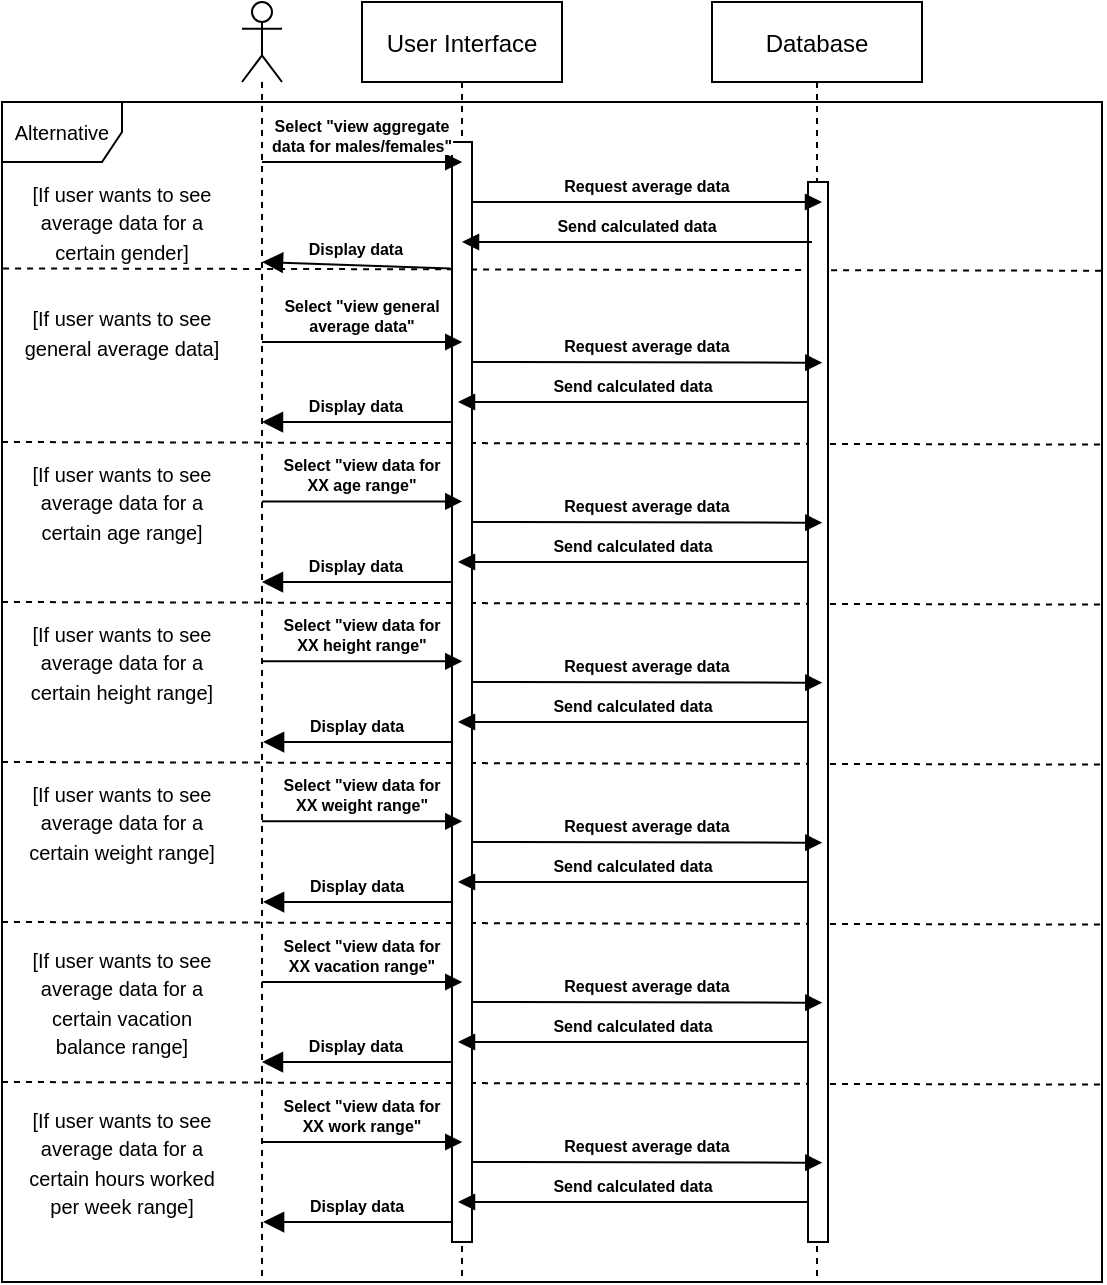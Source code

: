 <mxfile version="19.0.2" type="device"><diagram id="kgpKYQtTHZ0yAKxKKP6v" name="Page-1"><mxGraphModel dx="949" dy="520" grid="1" gridSize="10" guides="1" tooltips="1" connect="1" arrows="1" fold="1" page="1" pageScale="1" pageWidth="850" pageHeight="1100" math="0" shadow="0"><root><mxCell id="0"/><mxCell id="1" parent="0"/><mxCell id="325hZ9dpZfe_vwa-xg78-40" value="" style="endArrow=none;dashed=1;html=1;rounded=0;fontSize=10;exitX=0.001;exitY=0.141;exitDx=0;exitDy=0;exitPerimeter=0;entryX=1;entryY=0.143;entryDx=0;entryDy=0;entryPerimeter=0;" edge="1" parent="1"><mxGeometry width="50" height="50" relative="1" as="geometry"><mxPoint x="20" y="580" as="sourcePoint"/><mxPoint x="569.45" y="581.28" as="targetPoint"/></mxGeometry></mxCell><mxCell id="c9UtwbVZ31swF0DMiDn8-2" value="&lt;font style=&quot;font-size: 10px;&quot;&gt;Alternative&lt;/font&gt;" style="shape=umlFrame;whiteSpace=wrap;html=1;" parent="1" vertex="1"><mxGeometry x="20" y="90" width="550" height="590" as="geometry"/></mxCell><mxCell id="325hZ9dpZfe_vwa-xg78-39" value="" style="endArrow=none;dashed=1;html=1;rounded=0;fontSize=10;exitX=0.001;exitY=0.141;exitDx=0;exitDy=0;exitPerimeter=0;entryX=1;entryY=0.143;entryDx=0;entryDy=0;entryPerimeter=0;" edge="1" parent="1"><mxGeometry width="50" height="50" relative="1" as="geometry"><mxPoint x="20" y="500" as="sourcePoint"/><mxPoint x="569.45" y="501.28" as="targetPoint"/></mxGeometry></mxCell><mxCell id="325hZ9dpZfe_vwa-xg78-29" value="" style="endArrow=none;dashed=1;html=1;rounded=0;fontSize=10;exitX=0.001;exitY=0.141;exitDx=0;exitDy=0;exitPerimeter=0;entryX=1;entryY=0.143;entryDx=0;entryDy=0;entryPerimeter=0;" edge="1" parent="1"><mxGeometry width="50" height="50" relative="1" as="geometry"><mxPoint x="20" y="260" as="sourcePoint"/><mxPoint x="569.45" y="261.28" as="targetPoint"/></mxGeometry></mxCell><mxCell id="325hZ9dpZfe_vwa-xg78-6" value="" style="endArrow=none;dashed=1;html=1;rounded=0;fontSize=10;exitX=0.001;exitY=0.141;exitDx=0;exitDy=0;exitPerimeter=0;entryX=1;entryY=0.143;entryDx=0;entryDy=0;entryPerimeter=0;" edge="1" parent="1" source="c9UtwbVZ31swF0DMiDn8-2" target="c9UtwbVZ31swF0DMiDn8-2"><mxGeometry width="50" height="50" relative="1" as="geometry"><mxPoint x="210" y="330" as="sourcePoint"/><mxPoint x="260" y="280" as="targetPoint"/></mxGeometry></mxCell><mxCell id="325hZ9dpZfe_vwa-xg78-28" value="" style="endArrow=none;dashed=1;html=1;rounded=0;fontSize=10;exitX=0.001;exitY=0.141;exitDx=0;exitDy=0;exitPerimeter=0;entryX=1;entryY=0.143;entryDx=0;entryDy=0;entryPerimeter=0;" edge="1" parent="1"><mxGeometry width="50" height="50" relative="1" as="geometry"><mxPoint x="20" y="420" as="sourcePoint"/><mxPoint x="569.45" y="421.28" as="targetPoint"/></mxGeometry></mxCell><mxCell id="325hZ9dpZfe_vwa-xg78-23" value="" style="endArrow=none;dashed=1;html=1;rounded=0;fontSize=10;exitX=0.001;exitY=0.141;exitDx=0;exitDy=0;exitPerimeter=0;entryX=1;entryY=0.143;entryDx=0;entryDy=0;entryPerimeter=0;" edge="1" parent="1"><mxGeometry width="50" height="50" relative="1" as="geometry"><mxPoint x="20" y="340" as="sourcePoint"/><mxPoint x="569.45" y="341.28" as="targetPoint"/></mxGeometry></mxCell><mxCell id="3nuBFxr9cyL0pnOWT2aG-5" value="Database" style="shape=umlLifeline;perimeter=lifelinePerimeter;container=0;collapsible=0;recursiveResize=0;rounded=0;shadow=0;strokeWidth=1;" parent="1" vertex="1"><mxGeometry x="375" y="40" width="105" height="640" as="geometry"/></mxCell><mxCell id="c9UtwbVZ31swF0DMiDn8-27" value="" style="html=1;points=[];perimeter=orthogonalPerimeter;fontSize=10;" parent="1" vertex="1"><mxGeometry x="423" y="130" width="10" height="530" as="geometry"/></mxCell><mxCell id="3nuBFxr9cyL0pnOWT2aG-1" value="User Interface" style="shape=umlLifeline;perimeter=lifelinePerimeter;container=1;collapsible=0;recursiveResize=0;rounded=0;shadow=0;strokeWidth=1;" parent="1" vertex="1"><mxGeometry x="200" y="40" width="100" height="640" as="geometry"/></mxCell><mxCell id="c9UtwbVZ31swF0DMiDn8-25" value="" style="html=1;points=[];perimeter=orthogonalPerimeter;fontSize=10;" parent="3nuBFxr9cyL0pnOWT2aG-1" vertex="1"><mxGeometry x="45" y="70" width="10" height="550" as="geometry"/></mxCell><mxCell id="c9UtwbVZ31swF0DMiDn8-16" value="Select &quot;view aggregate &#10;data for males/females&quot;" style="verticalAlign=bottom;startArrow=none;endArrow=block;startSize=8;shadow=0;strokeWidth=1;startFill=0;entryX=0.5;entryY=0.229;entryDx=0;entryDy=0;entryPerimeter=0;fontSize=8;fontStyle=1" parent="3nuBFxr9cyL0pnOWT2aG-1" edge="1"><mxGeometry relative="1" as="geometry"><mxPoint x="-49.995" y="80" as="sourcePoint"/><mxPoint x="50.13" y="80" as="targetPoint"/></mxGeometry></mxCell><mxCell id="325hZ9dpZfe_vwa-xg78-1" value="Send calculated data" style="verticalAlign=bottom;endArrow=block;shadow=0;strokeWidth=1;fontSize=8;fontStyle=1" edge="1" parent="3nuBFxr9cyL0pnOWT2aG-1"><mxGeometry relative="1" as="geometry"><mxPoint x="225" y="120" as="sourcePoint"/><mxPoint x="50" y="120" as="targetPoint"/></mxGeometry></mxCell><mxCell id="325hZ9dpZfe_vwa-xg78-13" value="Request average data" style="verticalAlign=bottom;endArrow=block;shadow=0;strokeWidth=1;fontSize=8;fontStyle=1;exitX=0.985;exitY=0.129;exitDx=0;exitDy=0;exitPerimeter=0;" edge="1" parent="3nuBFxr9cyL0pnOWT2aG-1"><mxGeometry relative="1" as="geometry"><mxPoint x="55.0" y="180.0" as="sourcePoint"/><mxPoint x="230.15" y="180.33" as="targetPoint"/></mxGeometry></mxCell><mxCell id="325hZ9dpZfe_vwa-xg78-19" value="Request average data" style="verticalAlign=bottom;endArrow=block;shadow=0;strokeWidth=1;fontSize=8;fontStyle=1;exitX=0.985;exitY=0.129;exitDx=0;exitDy=0;exitPerimeter=0;" edge="1" parent="3nuBFxr9cyL0pnOWT2aG-1"><mxGeometry relative="1" as="geometry"><mxPoint x="55" y="260.0" as="sourcePoint"/><mxPoint x="230.15" y="260.33" as="targetPoint"/></mxGeometry></mxCell><mxCell id="325hZ9dpZfe_vwa-xg78-25" value="Request average data" style="verticalAlign=bottom;endArrow=block;shadow=0;strokeWidth=1;fontSize=8;fontStyle=1;exitX=0.985;exitY=0.129;exitDx=0;exitDy=0;exitPerimeter=0;" edge="1" parent="3nuBFxr9cyL0pnOWT2aG-1"><mxGeometry relative="1" as="geometry"><mxPoint x="55" y="340" as="sourcePoint"/><mxPoint x="230.15" y="340.33" as="targetPoint"/></mxGeometry></mxCell><mxCell id="325hZ9dpZfe_vwa-xg78-27" value="Display data" style="verticalAlign=bottom;startArrow=block;endArrow=none;startSize=8;shadow=0;strokeWidth=1;startFill=1;fontSize=8;fontStyle=1;endFill=0;entryX=-0.054;entryY=0.261;entryDx=0;entryDy=0;entryPerimeter=0;" edge="1" parent="3nuBFxr9cyL0pnOWT2aG-1"><mxGeometry relative="1" as="geometry"><mxPoint x="-49.455" y="370" as="sourcePoint"/><mxPoint x="45.0" y="370.03" as="targetPoint"/></mxGeometry></mxCell><mxCell id="325hZ9dpZfe_vwa-xg78-31" value="Request average data" style="verticalAlign=bottom;endArrow=block;shadow=0;strokeWidth=1;fontSize=8;fontStyle=1;exitX=0.985;exitY=0.129;exitDx=0;exitDy=0;exitPerimeter=0;" edge="1" parent="3nuBFxr9cyL0pnOWT2aG-1"><mxGeometry relative="1" as="geometry"><mxPoint x="55" y="420" as="sourcePoint"/><mxPoint x="230.15" y="420.33" as="targetPoint"/></mxGeometry></mxCell><mxCell id="325hZ9dpZfe_vwa-xg78-33" value="Display data" style="verticalAlign=bottom;startArrow=block;endArrow=none;startSize=8;shadow=0;strokeWidth=1;startFill=1;fontSize=8;fontStyle=1;endFill=0;entryX=-0.054;entryY=0.261;entryDx=0;entryDy=0;entryPerimeter=0;" edge="1" parent="3nuBFxr9cyL0pnOWT2aG-1"><mxGeometry relative="1" as="geometry"><mxPoint x="-49.455" y="450.0" as="sourcePoint"/><mxPoint x="45" y="450.03" as="targetPoint"/></mxGeometry></mxCell><mxCell id="325hZ9dpZfe_vwa-xg78-36" value="Request average data" style="verticalAlign=bottom;endArrow=block;shadow=0;strokeWidth=1;fontSize=8;fontStyle=1;exitX=0.985;exitY=0.129;exitDx=0;exitDy=0;exitPerimeter=0;" edge="1" parent="3nuBFxr9cyL0pnOWT2aG-1"><mxGeometry relative="1" as="geometry"><mxPoint x="55" y="500.0" as="sourcePoint"/><mxPoint x="230.15" y="500.33" as="targetPoint"/></mxGeometry></mxCell><mxCell id="325hZ9dpZfe_vwa-xg78-42" value="Request average data" style="verticalAlign=bottom;endArrow=block;shadow=0;strokeWidth=1;fontSize=8;fontStyle=1;exitX=0.985;exitY=0.129;exitDx=0;exitDy=0;exitPerimeter=0;" edge="1" parent="3nuBFxr9cyL0pnOWT2aG-1"><mxGeometry relative="1" as="geometry"><mxPoint x="55" y="580.0" as="sourcePoint"/><mxPoint x="230.15" y="580.33" as="targetPoint"/></mxGeometry></mxCell><mxCell id="325hZ9dpZfe_vwa-xg78-44" value="Display data" style="verticalAlign=bottom;startArrow=block;endArrow=none;startSize=8;shadow=0;strokeWidth=1;startFill=1;fontSize=8;fontStyle=1;endFill=0;entryX=-0.054;entryY=0.261;entryDx=0;entryDy=0;entryPerimeter=0;" edge="1" parent="3nuBFxr9cyL0pnOWT2aG-1"><mxGeometry relative="1" as="geometry"><mxPoint x="-49.455" y="610.0" as="sourcePoint"/><mxPoint x="45.0" y="610.03" as="targetPoint"/></mxGeometry></mxCell><mxCell id="c9UtwbVZ31swF0DMiDn8-4" value="&lt;font style=&quot;font-size: 10px;&quot;&gt;[If user wants to see average data for a certain gender]&lt;/font&gt;" style="text;html=1;strokeColor=none;fillColor=none;align=center;verticalAlign=middle;whiteSpace=wrap;rounded=0;" parent="1" vertex="1"><mxGeometry x="30" y="130" width="100" height="40" as="geometry"/></mxCell><mxCell id="c9UtwbVZ31swF0DMiDn8-5" value="" style="shape=umlLifeline;participant=umlActor;perimeter=lifelinePerimeter;whiteSpace=wrap;html=1;container=1;collapsible=0;recursiveResize=0;verticalAlign=top;spacingTop=36;outlineConnect=0;" parent="1" vertex="1"><mxGeometry x="140" y="40" width="20" height="640" as="geometry"/></mxCell><mxCell id="c9UtwbVZ31swF0DMiDn8-7" value="Request average data" style="verticalAlign=bottom;endArrow=block;shadow=0;strokeWidth=1;fontSize=8;fontStyle=1;" parent="1" source="c9UtwbVZ31swF0DMiDn8-25" edge="1"><mxGeometry relative="1" as="geometry"><mxPoint x="260" y="140" as="sourcePoint"/><mxPoint x="430" y="140" as="targetPoint"/><Array as="points"><mxPoint x="260" y="140"/></Array></mxGeometry></mxCell><mxCell id="325hZ9dpZfe_vwa-xg78-4" value="Display data" style="verticalAlign=bottom;startArrow=block;endArrow=none;startSize=8;shadow=0;strokeWidth=1;startFill=1;fontSize=8;fontStyle=1;endFill=0;entryX=-0.077;entryY=0.115;entryDx=0;entryDy=0;entryPerimeter=0;" edge="1" parent="1" target="c9UtwbVZ31swF0DMiDn8-25"><mxGeometry relative="1" as="geometry"><mxPoint x="150.005" y="170" as="sourcePoint"/><mxPoint x="240" y="170" as="targetPoint"/></mxGeometry></mxCell><mxCell id="325hZ9dpZfe_vwa-xg78-5" value="&lt;span style=&quot;font-size: 10px;&quot;&gt;[If user wants to see average data for a certain age range]&lt;/span&gt;" style="text;html=1;strokeColor=none;fillColor=none;align=center;verticalAlign=middle;whiteSpace=wrap;rounded=0;" vertex="1" parent="1"><mxGeometry x="30" y="270" width="100" height="40" as="geometry"/></mxCell><mxCell id="325hZ9dpZfe_vwa-xg78-7" value="&lt;span style=&quot;font-size: 10px;&quot;&gt;[If user wants to see average data for a certain height range]&lt;/span&gt;" style="text;html=1;strokeColor=none;fillColor=none;align=center;verticalAlign=middle;whiteSpace=wrap;rounded=0;" vertex="1" parent="1"><mxGeometry x="30" y="350" width="100" height="40" as="geometry"/></mxCell><mxCell id="325hZ9dpZfe_vwa-xg78-8" value="&lt;span style=&quot;font-size: 10px;&quot;&gt;[If user wants to see average data for a certain weight range]&lt;/span&gt;" style="text;html=1;strokeColor=none;fillColor=none;align=center;verticalAlign=middle;whiteSpace=wrap;rounded=0;" vertex="1" parent="1"><mxGeometry x="30" y="430" width="100" height="40" as="geometry"/></mxCell><mxCell id="325hZ9dpZfe_vwa-xg78-9" value="&lt;span style=&quot;font-size: 10px;&quot;&gt;[If user wants to see average data for a certain vacation balance range]&lt;/span&gt;" style="text;html=1;strokeColor=none;fillColor=none;align=center;verticalAlign=middle;whiteSpace=wrap;rounded=0;" vertex="1" parent="1"><mxGeometry x="30" y="510" width="100" height="60" as="geometry"/></mxCell><mxCell id="325hZ9dpZfe_vwa-xg78-10" value="&lt;span style=&quot;font-size: 10px;&quot;&gt;[If user wants to see average data for a certain hours worked per week range]&lt;/span&gt;" style="text;html=1;strokeColor=none;fillColor=none;align=center;verticalAlign=middle;whiteSpace=wrap;rounded=0;" vertex="1" parent="1"><mxGeometry x="30" y="590" width="100" height="60" as="geometry"/></mxCell><mxCell id="325hZ9dpZfe_vwa-xg78-11" value="&lt;font style=&quot;font-size: 10px;&quot;&gt;[If user wants to see general average data]&lt;/font&gt;" style="text;html=1;strokeColor=none;fillColor=none;align=center;verticalAlign=middle;whiteSpace=wrap;rounded=0;" vertex="1" parent="1"><mxGeometry x="30" y="190" width="100" height="30" as="geometry"/></mxCell><mxCell id="325hZ9dpZfe_vwa-xg78-12" value="Select &quot;view general &#10;average data&quot;" style="verticalAlign=bottom;startArrow=none;endArrow=block;startSize=8;shadow=0;strokeWidth=1;startFill=0;entryX=0.5;entryY=0.229;entryDx=0;entryDy=0;entryPerimeter=0;fontSize=8;fontStyle=1" edge="1" parent="1"><mxGeometry relative="1" as="geometry"><mxPoint x="149.995" y="210" as="sourcePoint"/><mxPoint x="250.12" y="210" as="targetPoint"/></mxGeometry></mxCell><mxCell id="325hZ9dpZfe_vwa-xg78-14" value="Send calculated data" style="verticalAlign=bottom;endArrow=block;shadow=0;strokeWidth=1;fontSize=8;fontStyle=1" edge="1" parent="1"><mxGeometry relative="1" as="geometry"><mxPoint x="423" y="240" as="sourcePoint"/><mxPoint x="248" y="240" as="targetPoint"/></mxGeometry></mxCell><mxCell id="325hZ9dpZfe_vwa-xg78-15" value="Display data" style="verticalAlign=bottom;startArrow=block;endArrow=none;startSize=8;shadow=0;strokeWidth=1;startFill=1;fontSize=8;fontStyle=1;endFill=0;entryX=-0.054;entryY=0.261;entryDx=0;entryDy=0;entryPerimeter=0;" edge="1" parent="1"><mxGeometry relative="1" as="geometry"><mxPoint x="149.995" y="250" as="sourcePoint"/><mxPoint x="244.45" y="250.03" as="targetPoint"/></mxGeometry></mxCell><mxCell id="325hZ9dpZfe_vwa-xg78-18" value="Select &quot;view data for &#10;XX age range&quot;" style="verticalAlign=bottom;startArrow=none;endArrow=block;startSize=8;shadow=0;strokeWidth=1;startFill=0;entryX=0.5;entryY=0.229;entryDx=0;entryDy=0;entryPerimeter=0;fontSize=8;fontStyle=1" edge="1" parent="1"><mxGeometry relative="1" as="geometry"><mxPoint x="149.995" y="289.74" as="sourcePoint"/><mxPoint x="250.12" y="289.74" as="targetPoint"/></mxGeometry></mxCell><mxCell id="325hZ9dpZfe_vwa-xg78-20" value="Send calculated data" style="verticalAlign=bottom;endArrow=block;shadow=0;strokeWidth=1;fontSize=8;fontStyle=1" edge="1" parent="1"><mxGeometry relative="1" as="geometry"><mxPoint x="423.0" y="320" as="sourcePoint"/><mxPoint x="248.0" y="320" as="targetPoint"/></mxGeometry></mxCell><mxCell id="325hZ9dpZfe_vwa-xg78-21" value="Display data" style="verticalAlign=bottom;startArrow=block;endArrow=none;startSize=8;shadow=0;strokeWidth=1;startFill=1;fontSize=8;fontStyle=1;endFill=0;entryX=-0.054;entryY=0.261;entryDx=0;entryDy=0;entryPerimeter=0;" edge="1" parent="1"><mxGeometry relative="1" as="geometry"><mxPoint x="149.995" y="330" as="sourcePoint"/><mxPoint x="244.45" y="330.03" as="targetPoint"/></mxGeometry></mxCell><mxCell id="325hZ9dpZfe_vwa-xg78-24" value="Select &quot;view data for &#10;XX height range&quot;" style="verticalAlign=bottom;startArrow=none;endArrow=block;startSize=8;shadow=0;strokeWidth=1;startFill=0;entryX=0.5;entryY=0.229;entryDx=0;entryDy=0;entryPerimeter=0;fontSize=8;fontStyle=1" edge="1" parent="1"><mxGeometry relative="1" as="geometry"><mxPoint x="149.995" y="369.67" as="sourcePoint"/><mxPoint x="250.12" y="369.67" as="targetPoint"/></mxGeometry></mxCell><mxCell id="325hZ9dpZfe_vwa-xg78-26" value="Send calculated data" style="verticalAlign=bottom;endArrow=block;shadow=0;strokeWidth=1;fontSize=8;fontStyle=1" edge="1" parent="1"><mxGeometry relative="1" as="geometry"><mxPoint x="423" y="400" as="sourcePoint"/><mxPoint x="248" y="400" as="targetPoint"/></mxGeometry></mxCell><mxCell id="325hZ9dpZfe_vwa-xg78-30" value="Select &quot;view data for &#10;XX weight range&quot;" style="verticalAlign=bottom;startArrow=none;endArrow=block;startSize=8;shadow=0;strokeWidth=1;startFill=0;entryX=0.5;entryY=0.229;entryDx=0;entryDy=0;entryPerimeter=0;fontSize=8;fontStyle=1" edge="1" parent="1"><mxGeometry relative="1" as="geometry"><mxPoint x="150.005" y="449.64" as="sourcePoint"/><mxPoint x="250.13" y="449.64" as="targetPoint"/></mxGeometry></mxCell><mxCell id="325hZ9dpZfe_vwa-xg78-32" value="Send calculated data" style="verticalAlign=bottom;endArrow=block;shadow=0;strokeWidth=1;fontSize=8;fontStyle=1" edge="1" parent="1"><mxGeometry relative="1" as="geometry"><mxPoint x="423" y="480" as="sourcePoint"/><mxPoint x="248.0" y="480" as="targetPoint"/></mxGeometry></mxCell><mxCell id="325hZ9dpZfe_vwa-xg78-35" value="Select &quot;view data for &#10;XX vacation range&quot;" style="verticalAlign=bottom;startArrow=none;endArrow=block;startSize=8;shadow=0;strokeWidth=1;startFill=0;entryX=0.5;entryY=0.229;entryDx=0;entryDy=0;entryPerimeter=0;fontSize=8;fontStyle=1" edge="1" parent="1"><mxGeometry relative="1" as="geometry"><mxPoint x="149.995" y="530.0" as="sourcePoint"/><mxPoint x="250.12" y="530.0" as="targetPoint"/></mxGeometry></mxCell><mxCell id="325hZ9dpZfe_vwa-xg78-37" value="Send calculated data" style="verticalAlign=bottom;endArrow=block;shadow=0;strokeWidth=1;fontSize=8;fontStyle=1" edge="1" parent="1"><mxGeometry relative="1" as="geometry"><mxPoint x="423" y="560.0" as="sourcePoint"/><mxPoint x="248.0" y="560.0" as="targetPoint"/></mxGeometry></mxCell><mxCell id="325hZ9dpZfe_vwa-xg78-38" value="Display data" style="verticalAlign=bottom;startArrow=block;endArrow=none;startSize=8;shadow=0;strokeWidth=1;startFill=1;fontSize=8;fontStyle=1;endFill=0;entryX=-0.054;entryY=0.261;entryDx=0;entryDy=0;entryPerimeter=0;" edge="1" parent="1"><mxGeometry relative="1" as="geometry"><mxPoint x="149.995" y="570.0" as="sourcePoint"/><mxPoint x="244.45" y="570.03" as="targetPoint"/></mxGeometry></mxCell><mxCell id="325hZ9dpZfe_vwa-xg78-41" value="Select &quot;view data for &#10;XX work range&quot;" style="verticalAlign=bottom;startArrow=none;endArrow=block;startSize=8;shadow=0;strokeWidth=1;startFill=0;entryX=0.5;entryY=0.229;entryDx=0;entryDy=0;entryPerimeter=0;fontSize=8;fontStyle=1" edge="1" parent="1"><mxGeometry relative="1" as="geometry"><mxPoint x="150.005" y="610.0" as="sourcePoint"/><mxPoint x="250.13" y="610.0" as="targetPoint"/></mxGeometry></mxCell><mxCell id="325hZ9dpZfe_vwa-xg78-43" value="Send calculated data" style="verticalAlign=bottom;endArrow=block;shadow=0;strokeWidth=1;fontSize=8;fontStyle=1" edge="1" parent="1"><mxGeometry relative="1" as="geometry"><mxPoint x="423" y="640.0" as="sourcePoint"/><mxPoint x="248.0" y="640.0" as="targetPoint"/></mxGeometry></mxCell></root></mxGraphModel></diagram></mxfile>